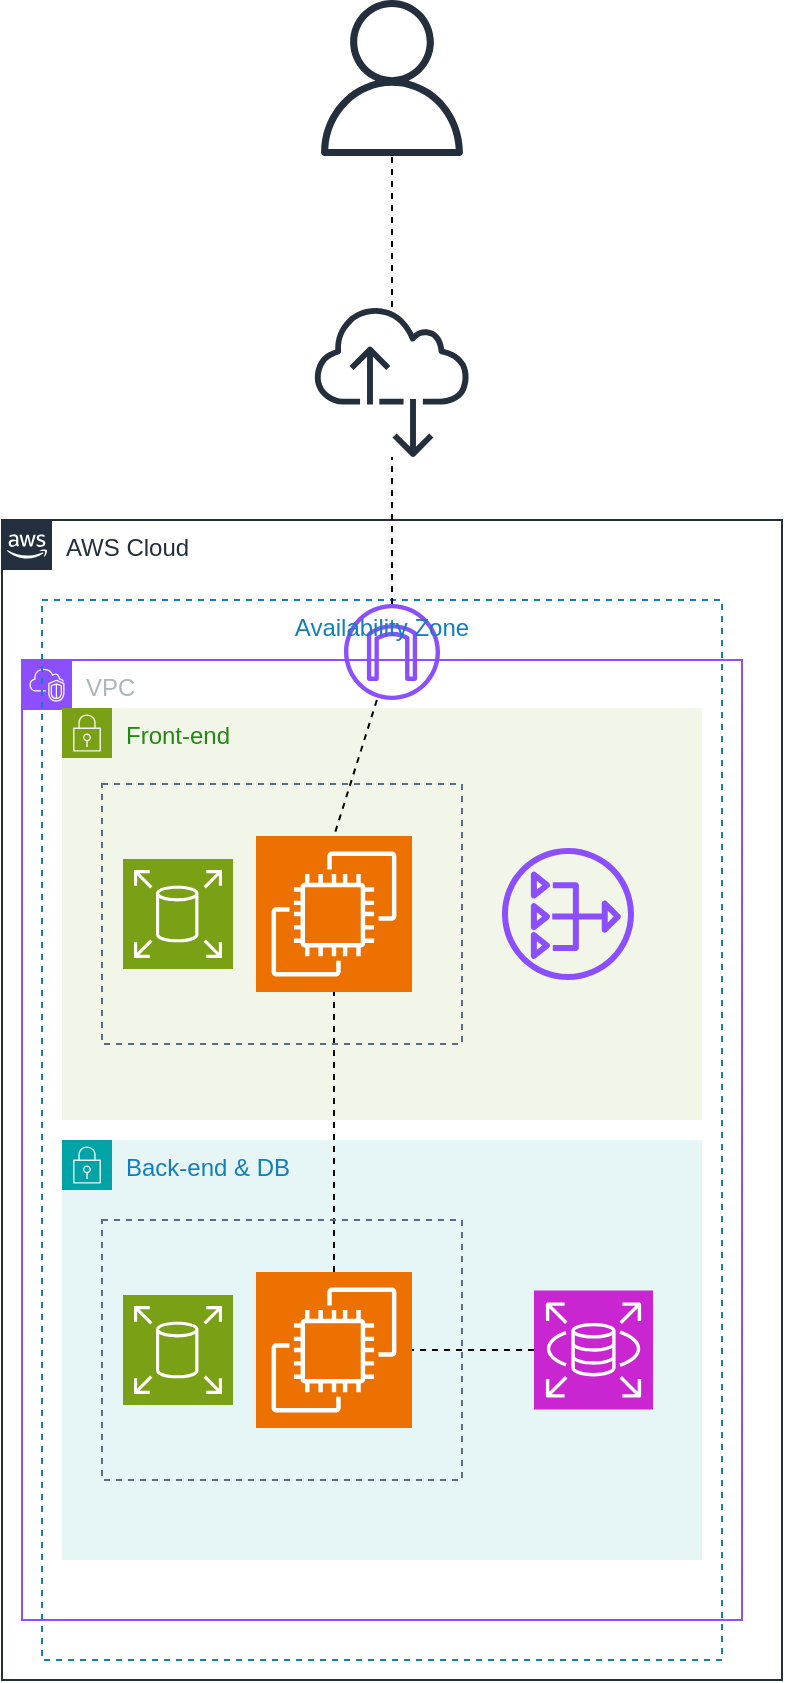 <mxfile version="23.1.6" type="device">
  <diagram name="Page-1" id="dw2phjH7J4A_EAC2qikA">
    <mxGraphModel dx="1410" dy="1854" grid="1" gridSize="10" guides="1" tooltips="1" connect="1" arrows="1" fold="1" page="1" pageScale="1" pageWidth="850" pageHeight="1100" math="0" shadow="0">
      <root>
        <mxCell id="0" />
        <mxCell id="1" parent="0" />
        <mxCell id="4MAXD7GSshLCcGs3XlZ2-303" value="VPC" style="points=[[0,0],[0.25,0],[0.5,0],[0.75,0],[1,0],[1,0.25],[1,0.5],[1,0.75],[1,1],[0.75,1],[0.5,1],[0.25,1],[0,1],[0,0.75],[0,0.5],[0,0.25]];outlineConnect=0;gradientColor=none;html=1;whiteSpace=wrap;fontSize=12;fontStyle=0;container=1;pointerEvents=0;collapsible=0;recursiveResize=0;shape=mxgraph.aws4.group;grIcon=mxgraph.aws4.group_vpc2;strokeColor=#8C4FFF;fillColor=none;verticalAlign=top;align=left;spacingLeft=30;fontColor=#AAB7B8;dashed=0;movable=1;resizable=1;rotatable=1;deletable=1;editable=1;locked=0;connectable=1;" vertex="1" parent="1">
          <mxGeometry x="110" y="180" width="360" height="480" as="geometry" />
        </mxCell>
        <mxCell id="4MAXD7GSshLCcGs3XlZ2-304" value="AWS Cloud" style="points=[[0,0],[0.25,0],[0.5,0],[0.75,0],[1,0],[1,0.25],[1,0.5],[1,0.75],[1,1],[0.75,1],[0.5,1],[0.25,1],[0,1],[0,0.75],[0,0.5],[0,0.25]];outlineConnect=0;gradientColor=none;html=1;whiteSpace=wrap;fontSize=12;fontStyle=0;container=1;pointerEvents=0;collapsible=0;recursiveResize=0;shape=mxgraph.aws4.group;grIcon=mxgraph.aws4.group_aws_cloud_alt;strokeColor=#232F3E;fillColor=none;verticalAlign=top;align=left;spacingLeft=30;fontColor=#232F3E;dashed=0;movable=1;resizable=1;rotatable=1;deletable=1;editable=1;locked=0;connectable=1;" vertex="1" parent="1">
          <mxGeometry x="100" y="110" width="390" height="580" as="geometry" />
        </mxCell>
        <mxCell id="4MAXD7GSshLCcGs3XlZ2-390" value="" style="sketch=0;outlineConnect=0;fontColor=#232F3E;gradientColor=none;fillColor=#8C4FFF;strokeColor=none;dashed=0;verticalLabelPosition=bottom;verticalAlign=top;align=center;html=1;fontSize=12;fontStyle=0;aspect=fixed;pointerEvents=1;shape=mxgraph.aws4.internet_gateway;" vertex="1" parent="4MAXD7GSshLCcGs3XlZ2-304">
          <mxGeometry x="171" y="42" width="48" height="48" as="geometry" />
        </mxCell>
        <mxCell id="4MAXD7GSshLCcGs3XlZ2-337" value="" style="sketch=0;outlineConnect=0;fontColor=#232F3E;gradientColor=none;fillColor=#232F3D;strokeColor=none;dashed=0;verticalLabelPosition=bottom;verticalAlign=top;align=center;html=1;fontSize=12;fontStyle=0;aspect=fixed;pointerEvents=1;shape=mxgraph.aws4.internet_alt2;" vertex="1" parent="1">
          <mxGeometry x="256" y="2" width="78" height="78" as="geometry" />
        </mxCell>
        <mxCell id="4MAXD7GSshLCcGs3XlZ2-338" value="Front-end" style="points=[[0,0],[0.25,0],[0.5,0],[0.75,0],[1,0],[1,0.25],[1,0.5],[1,0.75],[1,1],[0.75,1],[0.5,1],[0.25,1],[0,1],[0,0.75],[0,0.5],[0,0.25]];outlineConnect=0;gradientColor=none;html=1;whiteSpace=wrap;fontSize=12;fontStyle=0;container=0;pointerEvents=0;collapsible=0;recursiveResize=0;shape=mxgraph.aws4.group;grIcon=mxgraph.aws4.group_security_group;grStroke=0;strokeColor=#7AA116;fillColor=#F2F6E8;verticalAlign=top;align=left;spacingLeft=30;fontColor=#248814;dashed=0;" vertex="1" parent="1">
          <mxGeometry x="130" y="204" width="320" height="206" as="geometry" />
        </mxCell>
        <mxCell id="4MAXD7GSshLCcGs3XlZ2-339" value="" style="sketch=0;outlineConnect=0;fontColor=#232F3E;gradientColor=none;fillColor=#232F3D;strokeColor=none;dashed=0;verticalLabelPosition=bottom;verticalAlign=top;align=center;html=1;fontSize=12;fontStyle=0;aspect=fixed;pointerEvents=1;shape=mxgraph.aws4.user;" vertex="1" parent="1">
          <mxGeometry x="256" y="-150" width="78" height="78" as="geometry" />
        </mxCell>
        <mxCell id="4MAXD7GSshLCcGs3XlZ2-340" value="" style="endArrow=none;dashed=1;html=1;rounded=0;" edge="1" parent="1" source="4MAXD7GSshLCcGs3XlZ2-337" target="4MAXD7GSshLCcGs3XlZ2-339">
          <mxGeometry width="50" height="50" relative="1" as="geometry">
            <mxPoint x="558.34" y="232" as="sourcePoint" />
            <mxPoint x="456.34" y="100" as="targetPoint" />
          </mxGeometry>
        </mxCell>
        <mxCell id="4MAXD7GSshLCcGs3XlZ2-343" value="" style="sketch=0;outlineConnect=0;fontColor=#232F3E;gradientColor=none;fillColor=#8C4FFF;strokeColor=none;dashed=0;verticalLabelPosition=bottom;verticalAlign=top;align=center;html=1;fontSize=12;fontStyle=0;aspect=fixed;pointerEvents=1;shape=mxgraph.aws4.nat_gateway;" vertex="1" parent="1">
          <mxGeometry x="350" y="274" width="66" height="66" as="geometry" />
        </mxCell>
        <mxCell id="4MAXD7GSshLCcGs3XlZ2-344" value="Back-end &amp;amp; DB" style="points=[[0,0],[0.25,0],[0.5,0],[0.75,0],[1,0],[1,0.25],[1,0.5],[1,0.75],[1,1],[0.75,1],[0.5,1],[0.25,1],[0,1],[0,0.75],[0,0.5],[0,0.25]];outlineConnect=0;gradientColor=none;html=1;whiteSpace=wrap;fontSize=12;fontStyle=0;container=0;pointerEvents=0;collapsible=0;recursiveResize=0;shape=mxgraph.aws4.group;grIcon=mxgraph.aws4.group_security_group;grStroke=0;strokeColor=#00A4A6;fillColor=#E6F6F7;verticalAlign=top;align=left;spacingLeft=30;fontColor=#147EBA;dashed=0;" vertex="1" parent="1">
          <mxGeometry x="130" y="420" width="320" height="210" as="geometry" />
        </mxCell>
        <mxCell id="4MAXD7GSshLCcGs3XlZ2-345" value="" style="sketch=0;points=[[0,0,0],[0.25,0,0],[0.5,0,0],[0.75,0,0],[1,0,0],[0,1,0],[0.25,1,0],[0.5,1,0],[0.75,1,0],[1,1,0],[0,0.25,0],[0,0.5,0],[0,0.75,0],[1,0.25,0],[1,0.5,0],[1,0.75,0]];outlineConnect=0;fontColor=#232F3E;fillColor=#C925D1;strokeColor=#ffffff;dashed=0;verticalLabelPosition=bottom;verticalAlign=top;align=center;html=1;fontSize=12;fontStyle=0;aspect=fixed;shape=mxgraph.aws4.resourceIcon;resIcon=mxgraph.aws4.rds;" vertex="1" parent="1">
          <mxGeometry x="366" y="495.25" width="59.5" height="59.5" as="geometry" />
        </mxCell>
        <mxCell id="4MAXD7GSshLCcGs3XlZ2-348" value="" style="endArrow=none;dashed=1;html=1;rounded=0;" edge="1" parent="1" source="4MAXD7GSshLCcGs3XlZ2-345" target="4MAXD7GSshLCcGs3XlZ2-351">
          <mxGeometry width="50" height="50" relative="1" as="geometry">
            <mxPoint x="242.75" y="530" as="sourcePoint" />
            <mxPoint x="18.75" y="495" as="targetPoint" />
          </mxGeometry>
        </mxCell>
        <mxCell id="4MAXD7GSshLCcGs3XlZ2-351" value="" style="sketch=0;points=[[0,0,0],[0.25,0,0],[0.5,0,0],[0.75,0,0],[1,0,0],[0,1,0],[0.25,1,0],[0.5,1,0],[0.75,1,0],[1,1,0],[0,0.25,0],[0,0.5,0],[0,0.75,0],[1,0.25,0],[1,0.5,0],[1,0.75,0]];outlineConnect=0;fontColor=#232F3E;fillColor=#ED7100;strokeColor=#ffffff;dashed=0;verticalLabelPosition=bottom;verticalAlign=top;align=center;html=1;fontSize=12;fontStyle=0;aspect=fixed;shape=mxgraph.aws4.resourceIcon;resIcon=mxgraph.aws4.ec2;" vertex="1" parent="1">
          <mxGeometry x="227" y="486" width="78" height="78" as="geometry" />
        </mxCell>
        <mxCell id="4MAXD7GSshLCcGs3XlZ2-353" value="" style="sketch=0;points=[[0,0,0],[0.25,0,0],[0.5,0,0],[0.75,0,0],[1,0,0],[0,1,0],[0.25,1,0],[0.5,1,0],[0.75,1,0],[1,1,0],[0,0.25,0],[0,0.5,0],[0,0.75,0],[1,0.25,0],[1,0.5,0],[1,0.75,0]];outlineConnect=0;fontColor=#232F3E;fillColor=#7AA116;strokeColor=#ffffff;dashed=0;verticalLabelPosition=bottom;verticalAlign=top;align=center;html=1;fontSize=12;fontStyle=0;aspect=fixed;shape=mxgraph.aws4.resourceIcon;resIcon=mxgraph.aws4.elastic_block_store;" vertex="1" parent="1">
          <mxGeometry x="160.5" y="497.5" width="55" height="55" as="geometry" />
        </mxCell>
        <mxCell id="4MAXD7GSshLCcGs3XlZ2-370" value="" style="endArrow=none;dashed=1;html=1;rounded=0;" edge="1" parent="1" source="4MAXD7GSshLCcGs3XlZ2-351" target="4MAXD7GSshLCcGs3XlZ2-383">
          <mxGeometry width="50" height="50" relative="1" as="geometry">
            <mxPoint x="220" y="510" as="sourcePoint" />
            <mxPoint x="266" y="444" as="targetPoint" />
          </mxGeometry>
        </mxCell>
        <mxCell id="4MAXD7GSshLCcGs3XlZ2-373" value="Availability Zone" style="fillColor=none;strokeColor=#147EBA;dashed=1;verticalAlign=top;fontStyle=0;fontColor=#147EBA;whiteSpace=wrap;html=1;movable=1;resizable=1;rotatable=1;deletable=1;editable=1;locked=0;connectable=1;" vertex="1" parent="1">
          <mxGeometry x="120" y="150" width="340" height="530" as="geometry" />
        </mxCell>
        <mxCell id="4MAXD7GSshLCcGs3XlZ2-377" value="" style="fillColor=none;strokeColor=#5A6C86;dashed=1;verticalAlign=top;fontStyle=0;fontColor=#5A6C86;whiteSpace=wrap;html=1;" vertex="1" parent="1">
          <mxGeometry x="150" y="460" width="180" height="130" as="geometry" />
        </mxCell>
        <mxCell id="4MAXD7GSshLCcGs3XlZ2-383" value="" style="sketch=0;points=[[0,0,0],[0.25,0,0],[0.5,0,0],[0.75,0,0],[1,0,0],[0,1,0],[0.25,1,0],[0.5,1,0],[0.75,1,0],[1,1,0],[0,0.25,0],[0,0.5,0],[0,0.75,0],[1,0.25,0],[1,0.5,0],[1,0.75,0]];outlineConnect=0;fontColor=#232F3E;fillColor=#ED7100;strokeColor=#ffffff;dashed=0;verticalLabelPosition=bottom;verticalAlign=top;align=center;html=1;fontSize=12;fontStyle=0;aspect=fixed;shape=mxgraph.aws4.resourceIcon;resIcon=mxgraph.aws4.ec2;" vertex="1" parent="1">
          <mxGeometry x="227" y="268" width="78" height="78" as="geometry" />
        </mxCell>
        <mxCell id="4MAXD7GSshLCcGs3XlZ2-384" value="" style="sketch=0;points=[[0,0,0],[0.25,0,0],[0.5,0,0],[0.75,0,0],[1,0,0],[0,1,0],[0.25,1,0],[0.5,1,0],[0.75,1,0],[1,1,0],[0,0.25,0],[0,0.5,0],[0,0.75,0],[1,0.25,0],[1,0.5,0],[1,0.75,0]];outlineConnect=0;fontColor=#232F3E;fillColor=#7AA116;strokeColor=#ffffff;dashed=0;verticalLabelPosition=bottom;verticalAlign=top;align=center;html=1;fontSize=12;fontStyle=0;aspect=fixed;shape=mxgraph.aws4.resourceIcon;resIcon=mxgraph.aws4.elastic_block_store;" vertex="1" parent="1">
          <mxGeometry x="160.5" y="279.5" width="55" height="55" as="geometry" />
        </mxCell>
        <mxCell id="4MAXD7GSshLCcGs3XlZ2-389" value="" style="endArrow=none;dashed=1;html=1;rounded=0;entryX=0.5;entryY=0;entryDx=0;entryDy=0;entryPerimeter=0;" edge="1" parent="1" source="4MAXD7GSshLCcGs3XlZ2-390" target="4MAXD7GSshLCcGs3XlZ2-383">
          <mxGeometry width="50" height="50" relative="1" as="geometry">
            <mxPoint x="750" y="-120" as="sourcePoint" />
            <mxPoint x="480" y="100" as="targetPoint" />
          </mxGeometry>
        </mxCell>
        <mxCell id="4MAXD7GSshLCcGs3XlZ2-391" value="" style="fillColor=none;strokeColor=#5A6C86;dashed=1;verticalAlign=top;fontStyle=0;fontColor=#5A6C86;whiteSpace=wrap;html=1;" vertex="1" parent="1">
          <mxGeometry x="150" y="242" width="180" height="130" as="geometry" />
        </mxCell>
        <mxCell id="4MAXD7GSshLCcGs3XlZ2-392" value="" style="endArrow=none;dashed=1;html=1;rounded=0;" edge="1" parent="1" source="4MAXD7GSshLCcGs3XlZ2-390" target="4MAXD7GSshLCcGs3XlZ2-337">
          <mxGeometry width="50" height="50" relative="1" as="geometry">
            <mxPoint x="430" y="240" as="sourcePoint" />
            <mxPoint x="480" y="190" as="targetPoint" />
          </mxGeometry>
        </mxCell>
      </root>
    </mxGraphModel>
  </diagram>
</mxfile>
